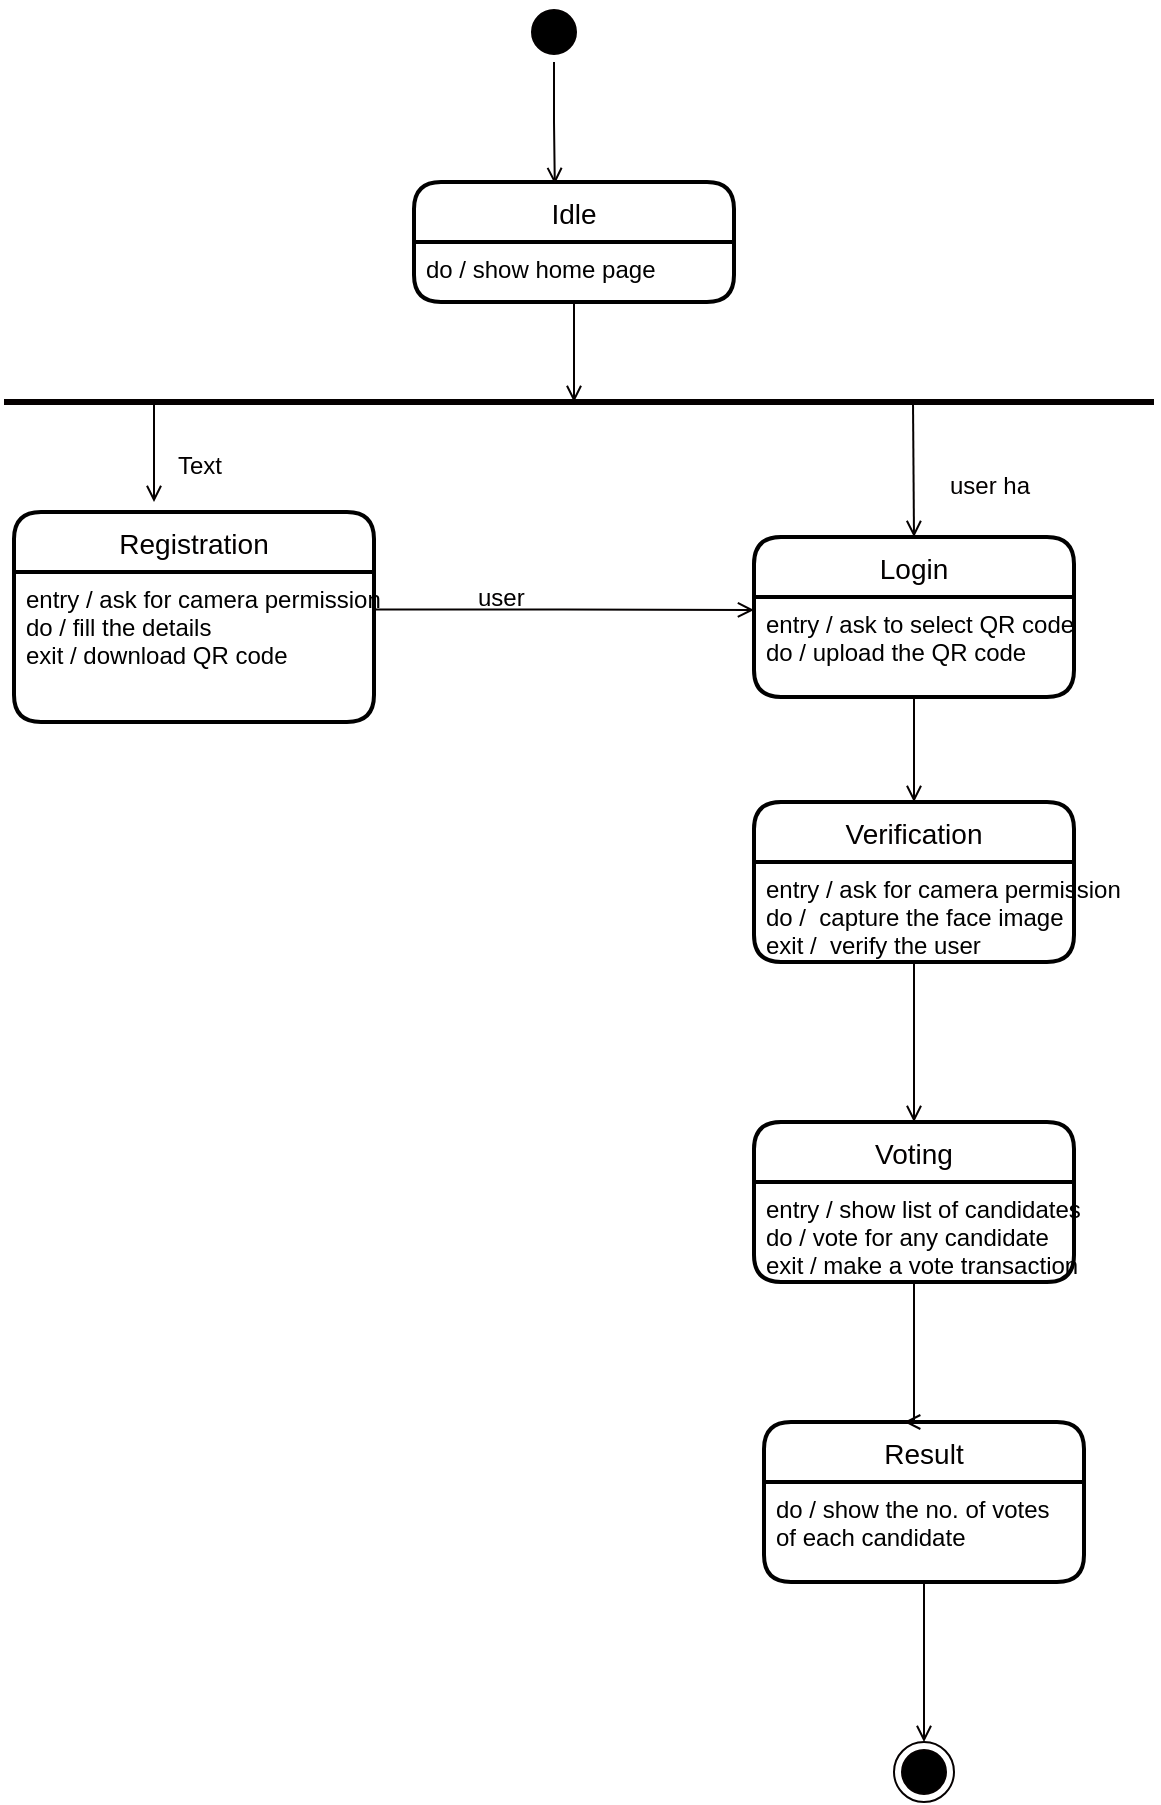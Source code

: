 <mxfile version="12.2.6" type="github" pages="1">
  <diagram id="UWl-4crLRYwF7wUx09or" name="Page-1">
    <mxGraphModel dx="1024" dy="534" grid="1" gridSize="10" guides="1" tooltips="1" connect="1" arrows="1" fold="1" page="1" pageScale="1" pageWidth="827" pageHeight="1169" math="0" shadow="0">
      <root>
        <mxCell id="0"/>
        <mxCell id="1" parent="0"/>
        <mxCell id="BBlOOyhZ7gnegx1fQNet-1" value="Idle" style="swimlane;childLayout=stackLayout;horizontal=1;startSize=30;horizontalStack=0;fillColor=#FFFFFF;fontColor=#030000;rounded=1;fontSize=14;fontStyle=0;strokeWidth=2;resizeParent=0;resizeLast=1;shadow=0;dashed=0;align=center;" vertex="1" parent="1">
          <mxGeometry x="350" y="90" width="160" height="60" as="geometry"/>
        </mxCell>
        <mxCell id="BBlOOyhZ7gnegx1fQNet-2" value="do / show home page" style="align=left;strokeColor=none;fillColor=none;spacingLeft=4;fontSize=12;verticalAlign=top;resizable=0;rotatable=0;part=1;" vertex="1" parent="BBlOOyhZ7gnegx1fQNet-1">
          <mxGeometry y="30" width="160" height="30" as="geometry"/>
        </mxCell>
        <mxCell id="BBlOOyhZ7gnegx1fQNet-5" value="Login" style="swimlane;childLayout=stackLayout;horizontal=1;startSize=30;horizontalStack=0;fillColor=#FFFFFF;fontColor=#030000;rounded=1;fontSize=14;fontStyle=0;strokeWidth=2;resizeParent=0;resizeLast=1;shadow=0;dashed=0;align=center;" vertex="1" parent="1">
          <mxGeometry x="520" y="267.5" width="160" height="80" as="geometry"/>
        </mxCell>
        <mxCell id="BBlOOyhZ7gnegx1fQNet-6" value="entry / ask to select QR code&#xa;do / upload the QR code&#xa;" style="align=left;strokeColor=none;fillColor=none;spacingLeft=4;fontSize=12;verticalAlign=top;resizable=0;rotatable=0;part=1;" vertex="1" parent="BBlOOyhZ7gnegx1fQNet-5">
          <mxGeometry y="30" width="160" height="50" as="geometry"/>
        </mxCell>
        <mxCell id="BBlOOyhZ7gnegx1fQNet-11" value="Result" style="swimlane;childLayout=stackLayout;horizontal=1;startSize=30;horizontalStack=0;fillColor=#FFFFFF;fontColor=#030000;rounded=1;fontSize=14;fontStyle=0;strokeWidth=2;resizeParent=0;resizeLast=1;shadow=0;dashed=0;align=center;" vertex="1" parent="1">
          <mxGeometry x="525" y="710" width="160" height="80" as="geometry"/>
        </mxCell>
        <mxCell id="BBlOOyhZ7gnegx1fQNet-12" value="do / show the no. of votes &#xa;of each candidate&#xa;" style="align=left;strokeColor=none;fillColor=none;spacingLeft=4;fontSize=12;verticalAlign=top;resizable=0;rotatable=0;part=1;" vertex="1" parent="BBlOOyhZ7gnegx1fQNet-11">
          <mxGeometry y="30" width="160" height="50" as="geometry"/>
        </mxCell>
        <mxCell id="BBlOOyhZ7gnegx1fQNet-18" style="edgeStyle=orthogonalEdgeStyle;rounded=0;jumpSize=6;orthogonalLoop=1;jettySize=auto;html=1;entryX=0.44;entryY=0.017;entryDx=0;entryDy=0;entryPerimeter=0;endArrow=open;endFill=0;strokeColor=#050000;strokeWidth=1;fontColor=#030000;" edge="1" parent="1" source="BBlOOyhZ7gnegx1fQNet-13" target="BBlOOyhZ7gnegx1fQNet-1">
          <mxGeometry relative="1" as="geometry"/>
        </mxCell>
        <mxCell id="BBlOOyhZ7gnegx1fQNet-13" value="" style="ellipse;html=1;shape=startState;fillColor=#000000;strokeColor=#030000;fontColor=#030000;" vertex="1" parent="1">
          <mxGeometry x="405" width="30" height="30" as="geometry"/>
        </mxCell>
        <mxCell id="BBlOOyhZ7gnegx1fQNet-15" value="" style="endArrow=none;html=1;strokeColor=#050000;fontColor=#030000;strokeWidth=3;" edge="1" parent="1">
          <mxGeometry width="50" height="50" relative="1" as="geometry">
            <mxPoint x="145" y="200" as="sourcePoint"/>
            <mxPoint x="720" y="200" as="targetPoint"/>
          </mxGeometry>
        </mxCell>
        <mxCell id="BBlOOyhZ7gnegx1fQNet-3" value="Registration" style="swimlane;childLayout=stackLayout;horizontal=1;startSize=30;horizontalStack=0;fillColor=#FFFFFF;fontColor=#030000;rounded=1;fontSize=14;fontStyle=0;strokeWidth=2;resizeParent=0;resizeLast=1;shadow=0;dashed=0;align=center;" vertex="1" parent="1">
          <mxGeometry x="150" y="255" width="180" height="105" as="geometry"/>
        </mxCell>
        <mxCell id="BBlOOyhZ7gnegx1fQNet-4" value="entry / ask for camera permission&#xa;do / fill the details&#xa;exit / download QR code" style="align=left;strokeColor=none;fillColor=none;spacingLeft=4;fontSize=12;verticalAlign=top;resizable=0;rotatable=0;part=1;" vertex="1" parent="BBlOOyhZ7gnegx1fQNet-3">
          <mxGeometry y="30" width="180" height="75" as="geometry"/>
        </mxCell>
        <mxCell id="BBlOOyhZ7gnegx1fQNet-16" value="" style="ellipse;html=1;shape=endState;fillColor=#000000;strokeColor=#050000;fontColor=#030000;" vertex="1" parent="1">
          <mxGeometry x="590" y="870" width="30" height="30" as="geometry"/>
        </mxCell>
        <mxCell id="BBlOOyhZ7gnegx1fQNet-17" style="edgeStyle=orthogonalEdgeStyle;rounded=0;orthogonalLoop=1;jettySize=auto;html=1;strokeColor=#050000;strokeWidth=1;fontColor=#030000;endArrow=open;endFill=0;jumpSize=6;" edge="1" parent="1" source="BBlOOyhZ7gnegx1fQNet-2">
          <mxGeometry relative="1" as="geometry">
            <mxPoint x="430" y="200" as="targetPoint"/>
          </mxGeometry>
        </mxCell>
        <mxCell id="BBlOOyhZ7gnegx1fQNet-19" style="edgeStyle=orthogonalEdgeStyle;rounded=0;orthogonalLoop=1;jettySize=auto;html=1;strokeColor=#050000;strokeWidth=1;fontColor=#030000;endArrow=open;endFill=0;jumpSize=6;" edge="1" parent="1">
          <mxGeometry relative="1" as="geometry">
            <mxPoint x="220" y="250" as="targetPoint"/>
            <mxPoint x="220" y="200" as="sourcePoint"/>
          </mxGeometry>
        </mxCell>
        <mxCell id="BBlOOyhZ7gnegx1fQNet-20" style="edgeStyle=orthogonalEdgeStyle;rounded=0;orthogonalLoop=1;jettySize=auto;html=1;strokeColor=#050000;strokeWidth=1;fontColor=#030000;endArrow=open;endFill=0;jumpSize=6;entryX=0.5;entryY=0;entryDx=0;entryDy=0;" edge="1" parent="1" target="BBlOOyhZ7gnegx1fQNet-5">
          <mxGeometry relative="1" as="geometry">
            <mxPoint x="599.5" y="250" as="targetPoint"/>
            <mxPoint x="599.5" y="200" as="sourcePoint"/>
            <Array as="points"/>
          </mxGeometry>
        </mxCell>
        <mxCell id="BBlOOyhZ7gnegx1fQNet-7" value="Verification" style="swimlane;childLayout=stackLayout;horizontal=1;startSize=30;horizontalStack=0;fillColor=#FFFFFF;fontColor=#030000;rounded=1;fontSize=14;fontStyle=0;strokeWidth=2;resizeParent=0;resizeLast=1;shadow=0;dashed=0;align=center;" vertex="1" parent="1">
          <mxGeometry x="520" y="400" width="160" height="80" as="geometry"/>
        </mxCell>
        <mxCell id="BBlOOyhZ7gnegx1fQNet-8" value="entry / ask for camera permission&#xa;do /  capture the face image&#xa;exit /  verify the user" style="align=left;strokeColor=none;fillColor=none;spacingLeft=4;fontSize=12;verticalAlign=top;resizable=0;rotatable=0;part=1;" vertex="1" parent="BBlOOyhZ7gnegx1fQNet-7">
          <mxGeometry y="30" width="160" height="50" as="geometry"/>
        </mxCell>
        <mxCell id="BBlOOyhZ7gnegx1fQNet-23" style="edgeStyle=orthogonalEdgeStyle;rounded=0;jumpSize=6;orthogonalLoop=1;jettySize=auto;html=1;exitX=1;exitY=0.25;exitDx=0;exitDy=0;endArrow=open;endFill=0;strokeColor=#050000;strokeWidth=1;fontColor=#030000;" edge="1" parent="1" source="BBlOOyhZ7gnegx1fQNet-4">
          <mxGeometry relative="1" as="geometry">
            <mxPoint x="520" y="304" as="targetPoint"/>
          </mxGeometry>
        </mxCell>
        <mxCell id="BBlOOyhZ7gnegx1fQNet-9" value="Voting" style="swimlane;childLayout=stackLayout;horizontal=1;startSize=30;horizontalStack=0;fillColor=#FFFFFF;fontColor=#030000;rounded=1;fontSize=14;fontStyle=0;strokeWidth=2;resizeParent=0;resizeLast=1;shadow=0;dashed=0;align=center;" vertex="1" parent="1">
          <mxGeometry x="520" y="560" width="160" height="80" as="geometry"/>
        </mxCell>
        <mxCell id="BBlOOyhZ7gnegx1fQNet-10" value="entry / show list of candidates&#xa;do / vote for any candidate &#xa;exit / make a vote transaction" style="align=left;strokeColor=none;fillColor=none;spacingLeft=4;fontSize=12;verticalAlign=top;resizable=0;rotatable=0;part=1;" vertex="1" parent="BBlOOyhZ7gnegx1fQNet-9">
          <mxGeometry y="30" width="160" height="50" as="geometry"/>
        </mxCell>
        <mxCell id="BBlOOyhZ7gnegx1fQNet-24" style="edgeStyle=orthogonalEdgeStyle;rounded=0;jumpSize=6;orthogonalLoop=1;jettySize=auto;html=1;exitX=0.5;exitY=1;exitDx=0;exitDy=0;entryX=0.5;entryY=0;entryDx=0;entryDy=0;endArrow=open;endFill=0;strokeColor=#050000;strokeWidth=1;fontColor=#030000;" edge="1" parent="1" source="BBlOOyhZ7gnegx1fQNet-6" target="BBlOOyhZ7gnegx1fQNet-7">
          <mxGeometry relative="1" as="geometry"/>
        </mxCell>
        <mxCell id="BBlOOyhZ7gnegx1fQNet-25" style="edgeStyle=orthogonalEdgeStyle;rounded=0;jumpSize=6;orthogonalLoop=1;jettySize=auto;html=1;exitX=0.5;exitY=1;exitDx=0;exitDy=0;endArrow=open;endFill=0;strokeColor=#050000;strokeWidth=1;fontColor=#030000;entryX=0.5;entryY=0;entryDx=0;entryDy=0;" edge="1" parent="1" source="BBlOOyhZ7gnegx1fQNet-8" target="BBlOOyhZ7gnegx1fQNet-9">
          <mxGeometry relative="1" as="geometry">
            <mxPoint x="600" y="550" as="targetPoint"/>
            <Array as="points"/>
          </mxGeometry>
        </mxCell>
        <mxCell id="BBlOOyhZ7gnegx1fQNet-26" style="edgeStyle=orthogonalEdgeStyle;rounded=0;jumpSize=6;orthogonalLoop=1;jettySize=auto;html=1;exitX=0.5;exitY=1;exitDx=0;exitDy=0;entryX=0.438;entryY=0;entryDx=0;entryDy=0;entryPerimeter=0;endArrow=open;endFill=0;strokeColor=#050000;strokeWidth=1;fontColor=#030000;" edge="1" parent="1" source="BBlOOyhZ7gnegx1fQNet-10" target="BBlOOyhZ7gnegx1fQNet-11">
          <mxGeometry relative="1" as="geometry">
            <Array as="points">
              <mxPoint x="600" y="710"/>
            </Array>
          </mxGeometry>
        </mxCell>
        <mxCell id="BBlOOyhZ7gnegx1fQNet-27" style="edgeStyle=orthogonalEdgeStyle;rounded=0;jumpSize=6;orthogonalLoop=1;jettySize=auto;html=1;exitX=0.5;exitY=1;exitDx=0;exitDy=0;entryX=0.5;entryY=0;entryDx=0;entryDy=0;endArrow=open;endFill=0;strokeColor=#050000;strokeWidth=1;fontColor=#030000;" edge="1" parent="1" source="BBlOOyhZ7gnegx1fQNet-12" target="BBlOOyhZ7gnegx1fQNet-16">
          <mxGeometry relative="1" as="geometry"/>
        </mxCell>
        <mxCell id="BBlOOyhZ7gnegx1fQNet-30" value="user&amp;nbsp;" style="text;html=1;resizable=0;points=[];autosize=1;align=left;verticalAlign=top;spacingTop=-4;fontColor=#030000;" vertex="1" parent="1">
          <mxGeometry x="380" y="287.5" width="40" height="20" as="geometry"/>
        </mxCell>
        <mxCell id="BBlOOyhZ7gnegx1fQNet-31" value="user ha" style="text;html=1;resizable=0;points=[];autosize=1;align=left;verticalAlign=top;spacingTop=-4;fontColor=#030000;" vertex="1" parent="1">
          <mxGeometry x="616" y="232" width="60" height="20" as="geometry"/>
        </mxCell>
        <mxCell id="BBlOOyhZ7gnegx1fQNet-32" value="Text" style="text;html=1;resizable=0;points=[];autosize=1;align=left;verticalAlign=top;spacingTop=-4;fontColor=#030000;" vertex="1" parent="1">
          <mxGeometry x="230" y="222" width="40" height="20" as="geometry"/>
        </mxCell>
      </root>
    </mxGraphModel>
  </diagram>
</mxfile>
